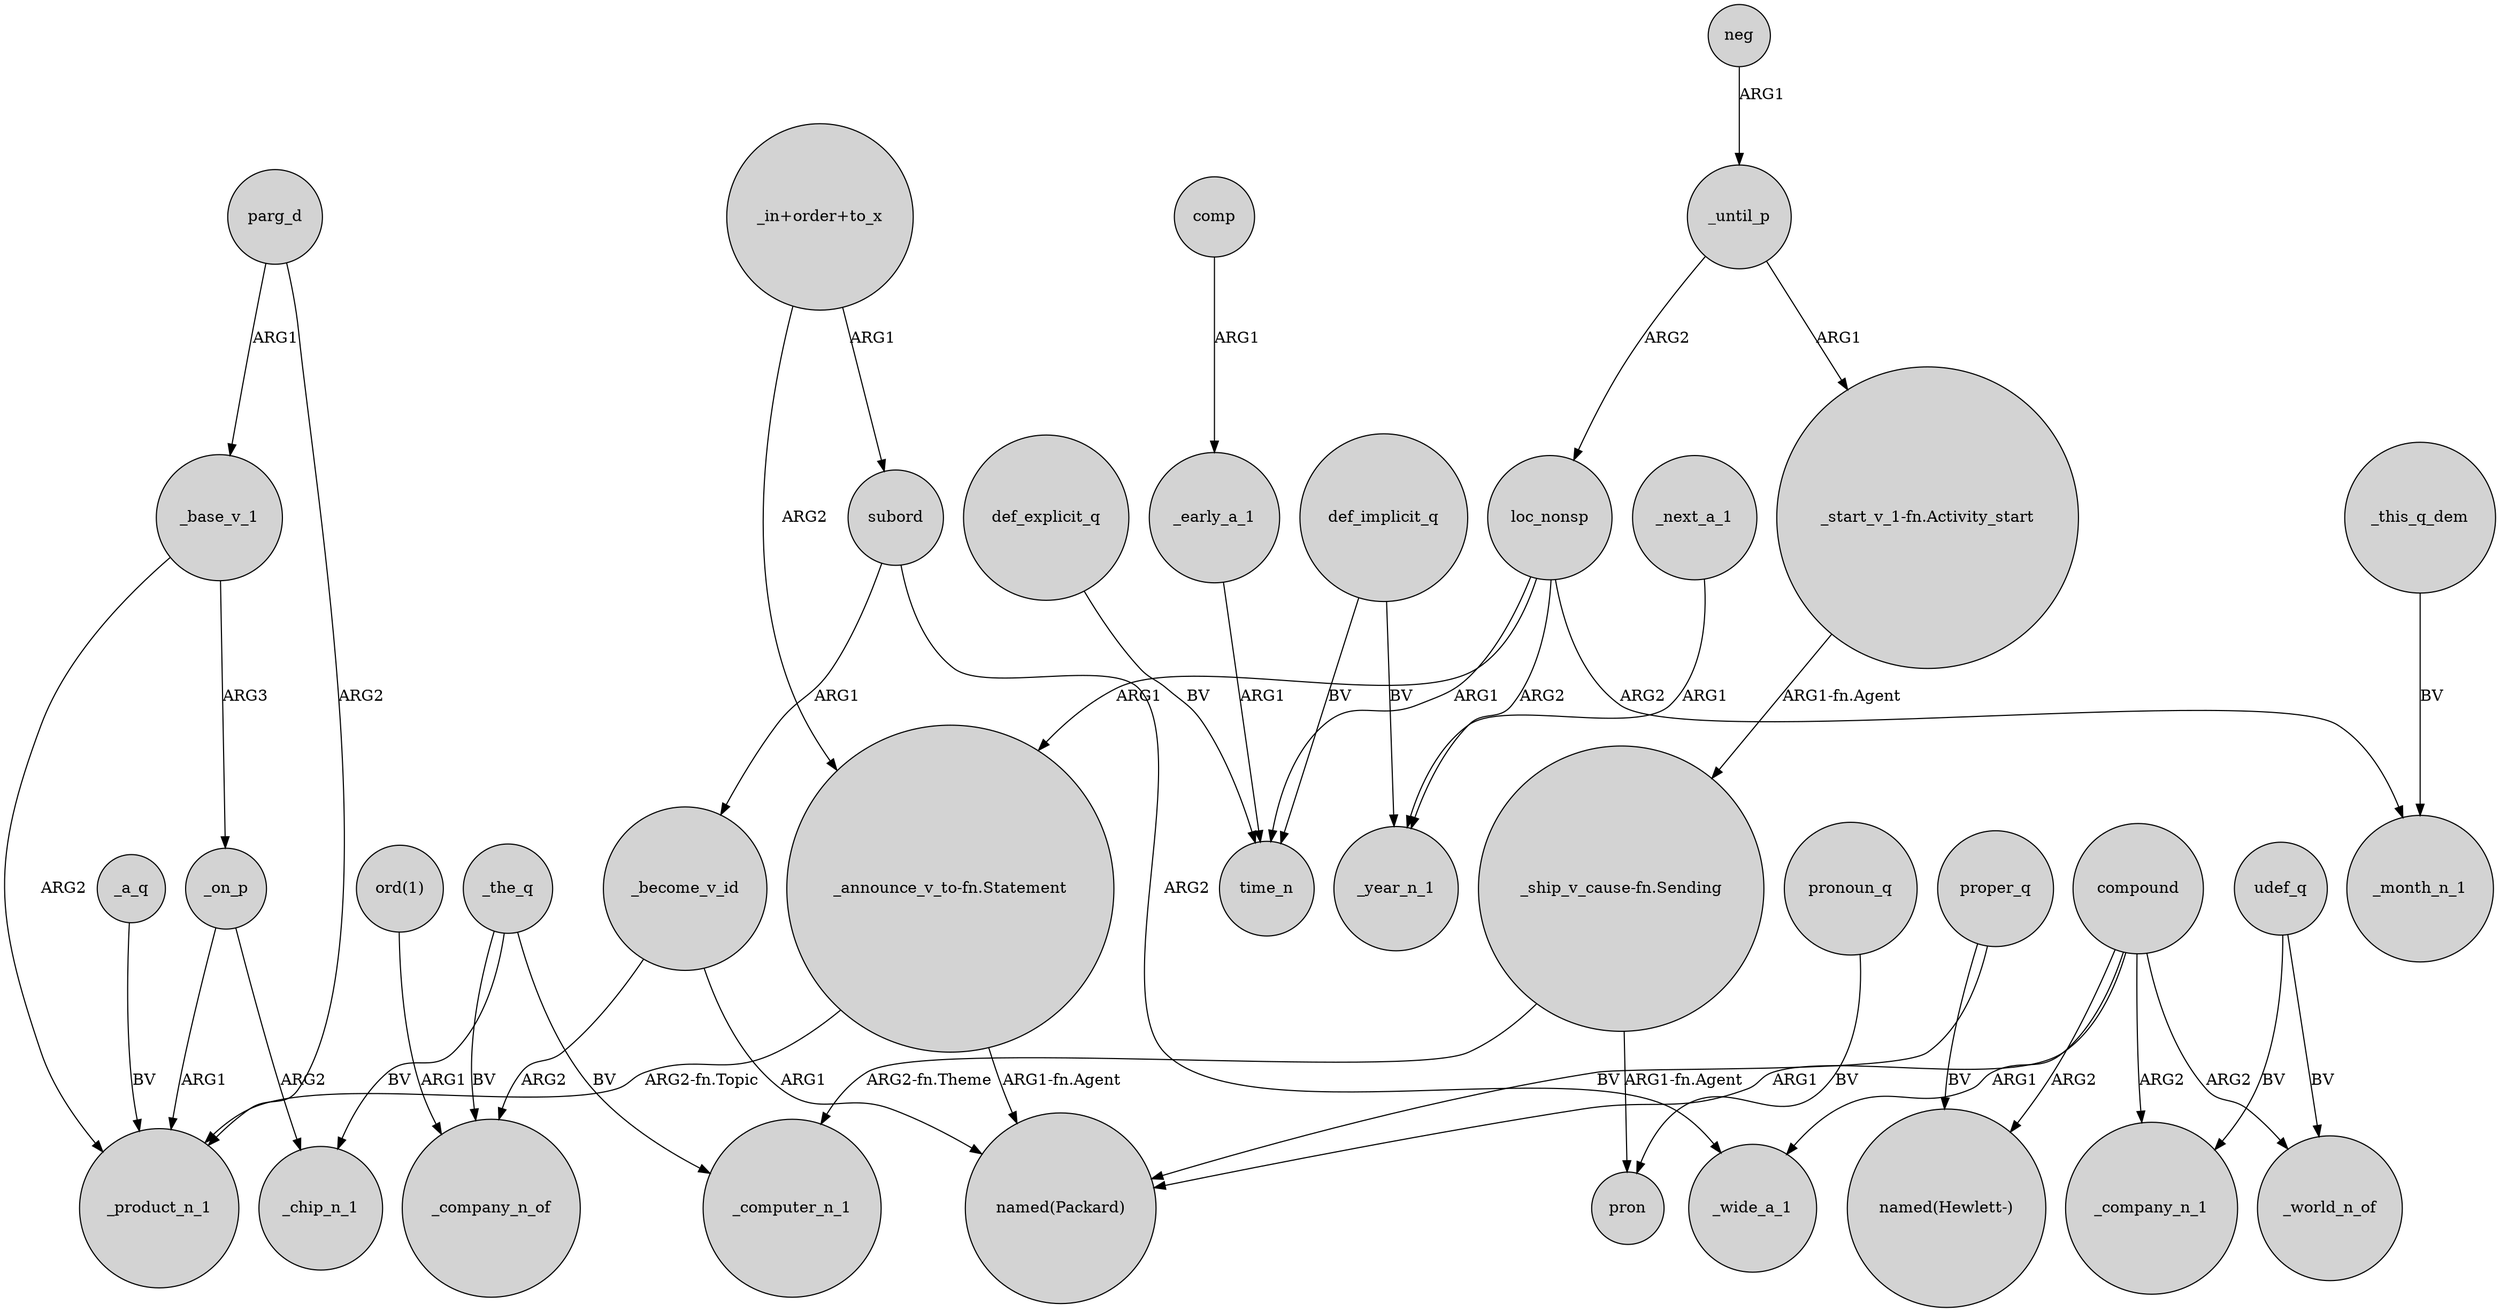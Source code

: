 digraph {
	node [shape=circle style=filled]
	parg_d -> _product_n_1 [label=ARG2]
	_base_v_1 -> _on_p [label=ARG3]
	proper_q -> "named(Packard)" [label=BV]
	compound -> "named(Hewlett-)" [label=ARG2]
	def_implicit_q -> _year_n_1 [label=BV]
	_until_p -> "_start_v_1-fn.Activity_start" [label=ARG1]
	def_explicit_q -> time_n [label=BV]
	compound -> _world_n_of [label=ARG2]
	_a_q -> _product_n_1 [label=BV]
	compound -> _company_n_1 [label=ARG2]
	_this_q_dem -> _month_n_1 [label=BV]
	"_ship_v_cause-fn.Sending" -> _computer_n_1 [label="ARG2-fn.Theme"]
	_base_v_1 -> _product_n_1 [label=ARG2]
	_the_q -> _chip_n_1 [label=BV]
	udef_q -> _world_n_of [label=BV]
	loc_nonsp -> time_n [label=ARG1]
	_the_q -> _company_n_of [label=BV]
	proper_q -> "named(Hewlett-)" [label=BV]
	subord -> _wide_a_1 [label=ARG2]
	"_in+order+to_x" -> "_announce_v_to-fn.Statement" [label=ARG2]
	loc_nonsp -> "_announce_v_to-fn.Statement" [label=ARG1]
	compound -> "named(Packard)" [label=ARG1]
	pronoun_q -> pron [label=BV]
	compound -> _wide_a_1 [label=ARG1]
	_on_p -> _chip_n_1 [label=ARG2]
	_next_a_1 -> _year_n_1 [label=ARG1]
	_become_v_id -> _company_n_of [label=ARG2]
	loc_nonsp -> _year_n_1 [label=ARG2]
	_on_p -> _product_n_1 [label=ARG1]
	_early_a_1 -> time_n [label=ARG1]
	neg -> _until_p [label=ARG1]
	_until_p -> loc_nonsp [label=ARG2]
	parg_d -> _base_v_1 [label=ARG1]
	_become_v_id -> "named(Packard)" [label=ARG1]
	subord -> _become_v_id [label=ARG1]
	"_start_v_1-fn.Activity_start" -> "_ship_v_cause-fn.Sending" [label="ARG1-fn.Agent"]
	"_announce_v_to-fn.Statement" -> _product_n_1 [label="ARG2-fn.Topic"]
	"_in+order+to_x" -> subord [label=ARG1]
	"_announce_v_to-fn.Statement" -> "named(Packard)" [label="ARG1-fn.Agent"]
	loc_nonsp -> _month_n_1 [label=ARG2]
	"_ship_v_cause-fn.Sending" -> pron [label="ARG1-fn.Agent"]
	_the_q -> _computer_n_1 [label=BV]
	"ord(1)" -> _company_n_of [label=ARG1]
	comp -> _early_a_1 [label=ARG1]
	udef_q -> _company_n_1 [label=BV]
	def_implicit_q -> time_n [label=BV]
}
